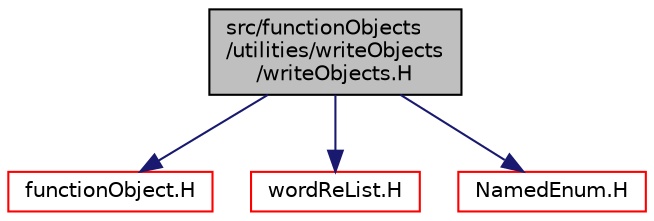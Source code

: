 digraph "src/functionObjects/utilities/writeObjects/writeObjects.H"
{
  bgcolor="transparent";
  edge [fontname="Helvetica",fontsize="10",labelfontname="Helvetica",labelfontsize="10"];
  node [fontname="Helvetica",fontsize="10",shape=record];
  Node0 [label="src/functionObjects\l/utilities/writeObjects\l/writeObjects.H",height=0.2,width=0.4,color="black", fillcolor="grey75", style="filled", fontcolor="black"];
  Node0 -> Node1 [color="midnightblue",fontsize="10",style="solid",fontname="Helvetica"];
  Node1 [label="functionObject.H",height=0.2,width=0.4,color="red",URL="$a09647.html"];
  Node0 -> Node68 [color="midnightblue",fontsize="10",style="solid",fontname="Helvetica"];
  Node68 [label="wordReList.H",height=0.2,width=0.4,color="red",URL="$a13478.html"];
  Node0 -> Node80 [color="midnightblue",fontsize="10",style="solid",fontname="Helvetica"];
  Node80 [label="NamedEnum.H",height=0.2,width=0.4,color="red",URL="$a09485.html"];
}
